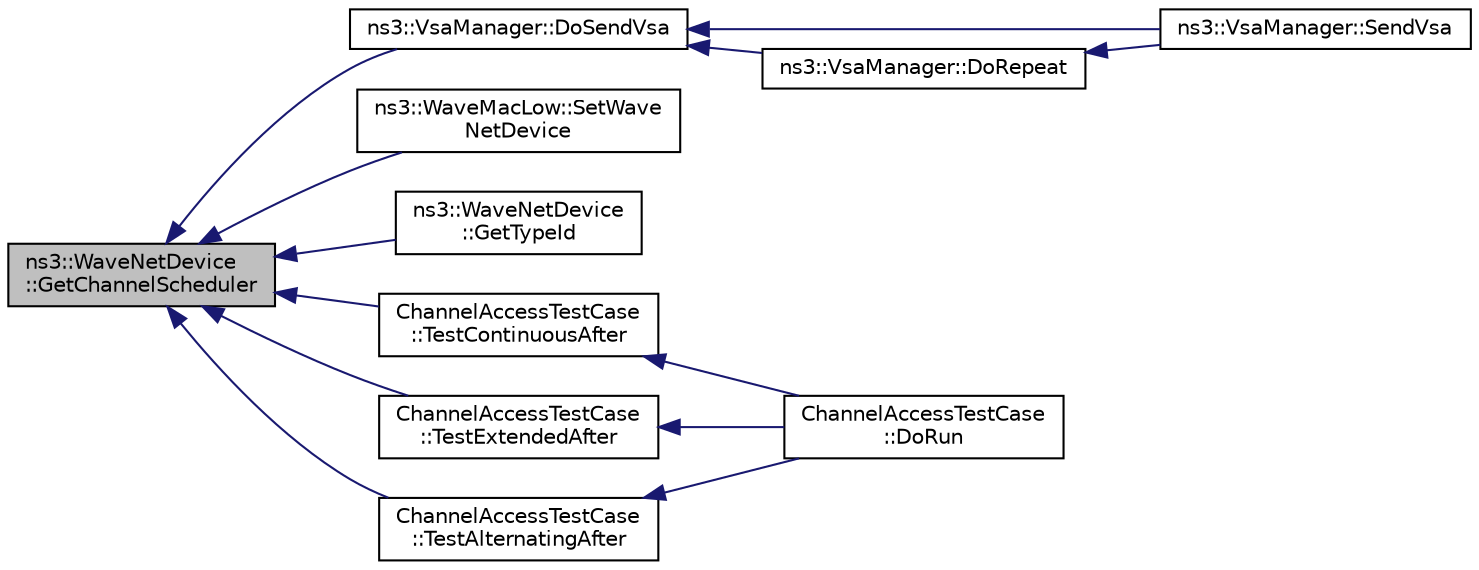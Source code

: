 digraph "ns3::WaveNetDevice::GetChannelScheduler"
{
  edge [fontname="Helvetica",fontsize="10",labelfontname="Helvetica",labelfontsize="10"];
  node [fontname="Helvetica",fontsize="10",shape=record];
  rankdir="LR";
  Node1 [label="ns3::WaveNetDevice\l::GetChannelScheduler",height=0.2,width=0.4,color="black", fillcolor="grey75", style="filled", fontcolor="black"];
  Node1 -> Node2 [dir="back",color="midnightblue",fontsize="10",style="solid"];
  Node2 [label="ns3::VsaManager::DoSendVsa",height=0.2,width=0.4,color="black", fillcolor="white", style="filled",URL="$de/d6e/classns3_1_1VsaManager.html#a3d56f68f3b98bd45ccc6c56c9a6244db"];
  Node2 -> Node3 [dir="back",color="midnightblue",fontsize="10",style="solid"];
  Node3 [label="ns3::VsaManager::SendVsa",height=0.2,width=0.4,color="black", fillcolor="white", style="filled",URL="$de/d6e/classns3_1_1VsaManager.html#af896634c89ed0725215aa5da43445295"];
  Node2 -> Node4 [dir="back",color="midnightblue",fontsize="10",style="solid"];
  Node4 [label="ns3::VsaManager::DoRepeat",height=0.2,width=0.4,color="black", fillcolor="white", style="filled",URL="$de/d6e/classns3_1_1VsaManager.html#a5731f78c47436e8cb495052b1fe42f65"];
  Node4 -> Node3 [dir="back",color="midnightblue",fontsize="10",style="solid"];
  Node1 -> Node5 [dir="back",color="midnightblue",fontsize="10",style="solid"];
  Node5 [label="ns3::WaveMacLow::SetWave\lNetDevice",height=0.2,width=0.4,color="black", fillcolor="white", style="filled",URL="$d8/da1/classns3_1_1WaveMacLow.html#ae281e92c043000830a4c85261501f50d"];
  Node1 -> Node6 [dir="back",color="midnightblue",fontsize="10",style="solid"];
  Node6 [label="ns3::WaveNetDevice\l::GetTypeId",height=0.2,width=0.4,color="black", fillcolor="white", style="filled",URL="$d4/d1c/classns3_1_1WaveNetDevice.html#a89ef5e155729b91ccf8c5e057bdb31af",tooltip="Get the type ID. "];
  Node1 -> Node7 [dir="back",color="midnightblue",fontsize="10",style="solid"];
  Node7 [label="ChannelAccessTestCase\l::TestContinuousAfter",height=0.2,width=0.4,color="black", fillcolor="white", style="filled",URL="$d3/d75/classChannelAccessTestCase.html#ab9dcdeeb2318a3a44a4a2680ade3a6e1"];
  Node7 -> Node8 [dir="back",color="midnightblue",fontsize="10",style="solid"];
  Node8 [label="ChannelAccessTestCase\l::DoRun",height=0.2,width=0.4,color="black", fillcolor="white", style="filled",URL="$d3/d75/classChannelAccessTestCase.html#ad3169383a172cbaf1ed6b94adbe9d33a",tooltip="Implementation to actually run this TestCase. "];
  Node1 -> Node9 [dir="back",color="midnightblue",fontsize="10",style="solid"];
  Node9 [label="ChannelAccessTestCase\l::TestExtendedAfter",height=0.2,width=0.4,color="black", fillcolor="white", style="filled",URL="$d3/d75/classChannelAccessTestCase.html#a9578cc501b608d9772c3ded4e6619c17"];
  Node9 -> Node8 [dir="back",color="midnightblue",fontsize="10",style="solid"];
  Node1 -> Node10 [dir="back",color="midnightblue",fontsize="10",style="solid"];
  Node10 [label="ChannelAccessTestCase\l::TestAlternatingAfter",height=0.2,width=0.4,color="black", fillcolor="white", style="filled",URL="$d3/d75/classChannelAccessTestCase.html#a1cddefa81cd70fd30ccdfe826ac4e85f"];
  Node10 -> Node8 [dir="back",color="midnightblue",fontsize="10",style="solid"];
}
